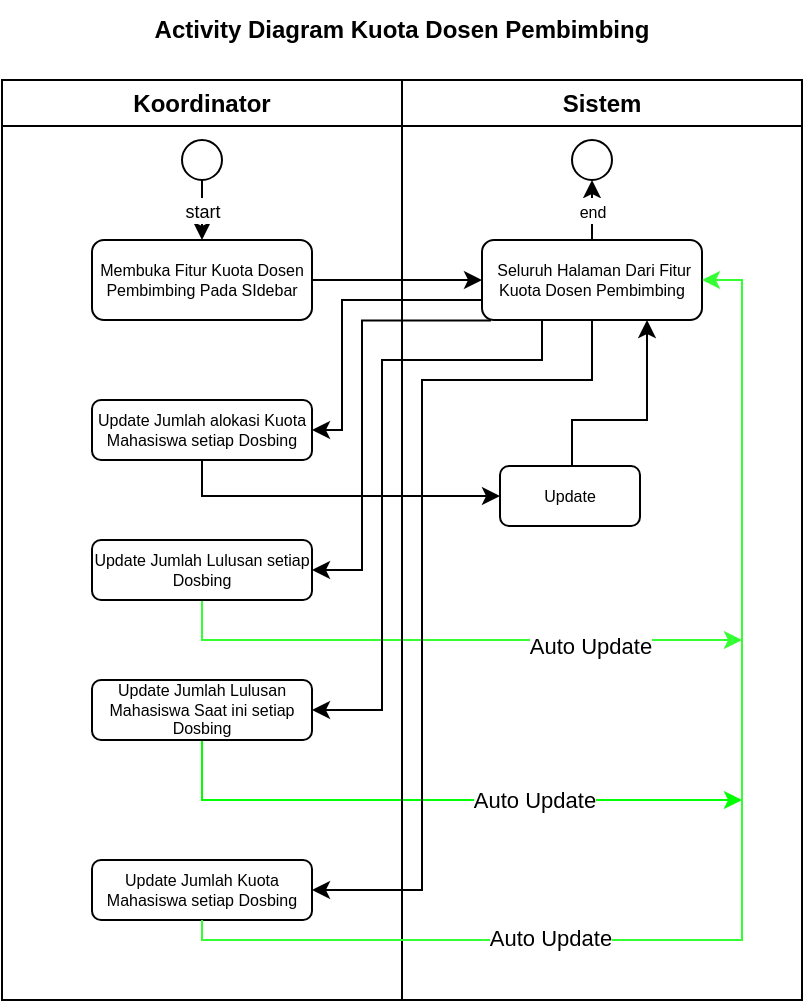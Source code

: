 <mxfile version="25.0.3">
  <diagram name="Page-1" id="aebvAJJ-pmm3XplQpBE-">
    <mxGraphModel dx="488" dy="280" grid="1" gridSize="10" guides="1" tooltips="1" connect="1" arrows="1" fold="1" page="1" pageScale="1" pageWidth="850" pageHeight="1100" math="0" shadow="0">
      <root>
        <mxCell id="0" />
        <mxCell id="1" parent="0" />
        <mxCell id="eZifbYopSV_gOOx9Nw91-69" value="Koordinator" style="swimlane;whiteSpace=wrap;html=1;" parent="1" vertex="1">
          <mxGeometry x="210" y="140" width="200" height="460" as="geometry" />
        </mxCell>
        <mxCell id="eZifbYopSV_gOOx9Nw91-70" value="&lt;font style=&quot;font-size: 9px;&quot;&gt;start&lt;/font&gt;" style="rounded=0;orthogonalLoop=1;jettySize=auto;html=1;" parent="eZifbYopSV_gOOx9Nw91-69" source="eZifbYopSV_gOOx9Nw91-71" target="eZifbYopSV_gOOx9Nw91-72" edge="1">
          <mxGeometry relative="1" as="geometry" />
        </mxCell>
        <mxCell id="eZifbYopSV_gOOx9Nw91-71" value="" style="ellipse;whiteSpace=wrap;html=1;aspect=fixed;" parent="eZifbYopSV_gOOx9Nw91-69" vertex="1">
          <mxGeometry x="90" y="30" width="20" height="20" as="geometry" />
        </mxCell>
        <mxCell id="eZifbYopSV_gOOx9Nw91-72" value="Membuka Fitur Kuota Dosen Pembimbing Pada SIdebar" style="rounded=1;whiteSpace=wrap;html=1;fontSize=8;" parent="eZifbYopSV_gOOx9Nw91-69" vertex="1">
          <mxGeometry x="45" y="80" width="110" height="40" as="geometry" />
        </mxCell>
        <mxCell id="eZifbYopSV_gOOx9Nw91-74" value="Update Jumlah alokasi Kuota Mahasiswa setiap Dosbing" style="rounded=1;whiteSpace=wrap;html=1;fontSize=8;" parent="eZifbYopSV_gOOx9Nw91-69" vertex="1">
          <mxGeometry x="45" y="160" width="110" height="30" as="geometry" />
        </mxCell>
        <mxCell id="eZifbYopSV_gOOx9Nw91-114" style="edgeStyle=orthogonalEdgeStyle;rounded=0;orthogonalLoop=1;jettySize=auto;html=1;fillColor=#60a917;strokeColor=#33FF33;" parent="eZifbYopSV_gOOx9Nw91-69" source="eZifbYopSV_gOOx9Nw91-76" edge="1">
          <mxGeometry relative="1" as="geometry">
            <mxPoint x="370" y="280" as="targetPoint" />
            <Array as="points">
              <mxPoint x="100" y="280" />
            </Array>
          </mxGeometry>
        </mxCell>
        <mxCell id="eZifbYopSV_gOOx9Nw91-116" value="Auto Update" style="edgeLabel;html=1;align=center;verticalAlign=middle;resizable=0;points=[];" parent="eZifbYopSV_gOOx9Nw91-114" vertex="1" connectable="0">
          <mxGeometry x="0.471" y="-3" relative="1" as="geometry">
            <mxPoint as="offset" />
          </mxGeometry>
        </mxCell>
        <mxCell id="eZifbYopSV_gOOx9Nw91-76" value="Update Jumlah Lulusan setiap Dosbing" style="rounded=1;whiteSpace=wrap;html=1;fontSize=8;" parent="eZifbYopSV_gOOx9Nw91-69" vertex="1">
          <mxGeometry x="45" y="230" width="110" height="30" as="geometry" />
        </mxCell>
        <mxCell id="eZifbYopSV_gOOx9Nw91-111" style="edgeStyle=orthogonalEdgeStyle;rounded=0;orthogonalLoop=1;jettySize=auto;html=1;fillColor=#008a00;strokeColor=#00ff00;" parent="eZifbYopSV_gOOx9Nw91-69" source="eZifbYopSV_gOOx9Nw91-78" edge="1">
          <mxGeometry relative="1" as="geometry">
            <mxPoint x="370" y="360" as="targetPoint" />
            <Array as="points">
              <mxPoint x="100" y="360" />
            </Array>
          </mxGeometry>
        </mxCell>
        <mxCell id="eZifbYopSV_gOOx9Nw91-117" value="Auto Update" style="edgeLabel;html=1;align=center;verticalAlign=middle;resizable=0;points=[];" parent="eZifbYopSV_gOOx9Nw91-111" vertex="1" connectable="0">
          <mxGeometry x="0.304" relative="1" as="geometry">
            <mxPoint as="offset" />
          </mxGeometry>
        </mxCell>
        <mxCell id="eZifbYopSV_gOOx9Nw91-78" value="Update Jumlah Lulusan Mahasiswa Saat ini setiap Dosbing" style="rounded=1;whiteSpace=wrap;html=1;fontSize=8;" parent="eZifbYopSV_gOOx9Nw91-69" vertex="1">
          <mxGeometry x="45" y="300" width="110" height="30" as="geometry" />
        </mxCell>
        <mxCell id="eZifbYopSV_gOOx9Nw91-100" value="Update Jumlah Kuota Mahasiswa setiap Dosbing" style="rounded=1;whiteSpace=wrap;html=1;fontSize=8;" parent="eZifbYopSV_gOOx9Nw91-69" vertex="1">
          <mxGeometry x="45" y="390" width="110" height="30" as="geometry" />
        </mxCell>
        <mxCell id="eZifbYopSV_gOOx9Nw91-80" value="Sistem" style="swimlane;whiteSpace=wrap;html=1;" parent="1" vertex="1">
          <mxGeometry x="410" y="140" width="200" height="460" as="geometry" />
        </mxCell>
        <mxCell id="eZifbYopSV_gOOx9Nw91-81" value="&lt;font style=&quot;font-size: 8px;&quot;&gt;end&lt;/font&gt;" style="edgeStyle=orthogonalEdgeStyle;rounded=0;orthogonalLoop=1;jettySize=auto;html=1;entryX=0.5;entryY=1;entryDx=0;entryDy=0;" parent="eZifbYopSV_gOOx9Nw91-80" source="eZifbYopSV_gOOx9Nw91-82" target="eZifbYopSV_gOOx9Nw91-87" edge="1">
          <mxGeometry relative="1" as="geometry" />
        </mxCell>
        <mxCell id="eZifbYopSV_gOOx9Nw91-82" value="&amp;nbsp;Seluruh Halaman Dari Fitur Kuota Dosen Pembimbing" style="rounded=1;whiteSpace=wrap;html=1;fontSize=8;" parent="eZifbYopSV_gOOx9Nw91-80" vertex="1">
          <mxGeometry x="40" y="80" width="110" height="40" as="geometry" />
        </mxCell>
        <mxCell id="eZifbYopSV_gOOx9Nw91-115" style="edgeStyle=orthogonalEdgeStyle;rounded=0;orthogonalLoop=1;jettySize=auto;html=1;entryX=0.75;entryY=1;entryDx=0;entryDy=0;" parent="eZifbYopSV_gOOx9Nw91-80" source="eZifbYopSV_gOOx9Nw91-83" target="eZifbYopSV_gOOx9Nw91-82" edge="1">
          <mxGeometry relative="1" as="geometry">
            <Array as="points">
              <mxPoint x="85" y="170" />
              <mxPoint x="123" y="170" />
            </Array>
          </mxGeometry>
        </mxCell>
        <mxCell id="eZifbYopSV_gOOx9Nw91-83" value="Update" style="rounded=1;whiteSpace=wrap;html=1;fontSize=8;" parent="eZifbYopSV_gOOx9Nw91-80" vertex="1">
          <mxGeometry x="49" y="193" width="70" height="30" as="geometry" />
        </mxCell>
        <mxCell id="eZifbYopSV_gOOx9Nw91-87" value="" style="ellipse;whiteSpace=wrap;html=1;aspect=fixed;" parent="eZifbYopSV_gOOx9Nw91-80" vertex="1">
          <mxGeometry x="85" y="30" width="20" height="20" as="geometry" />
        </mxCell>
        <mxCell id="eZifbYopSV_gOOx9Nw91-91" value="&lt;b&gt;Activity Diagram Kuota Dosen Pembimbing&lt;/b&gt;" style="text;html=1;align=center;verticalAlign=middle;whiteSpace=wrap;rounded=0;" parent="1" vertex="1">
          <mxGeometry x="280" y="100" width="260" height="30" as="geometry" />
        </mxCell>
        <mxCell id="eZifbYopSV_gOOx9Nw91-92" style="rounded=0;orthogonalLoop=1;jettySize=auto;html=1;entryX=0;entryY=0.5;entryDx=0;entryDy=0;" parent="1" source="eZifbYopSV_gOOx9Nw91-72" target="eZifbYopSV_gOOx9Nw91-82" edge="1">
          <mxGeometry relative="1" as="geometry" />
        </mxCell>
        <mxCell id="eZifbYopSV_gOOx9Nw91-93" style="rounded=0;orthogonalLoop=1;jettySize=auto;html=1;entryX=1;entryY=0.5;entryDx=0;entryDy=0;edgeStyle=orthogonalEdgeStyle;" parent="1" source="eZifbYopSV_gOOx9Nw91-82" target="eZifbYopSV_gOOx9Nw91-74" edge="1">
          <mxGeometry relative="1" as="geometry">
            <Array as="points">
              <mxPoint x="380" y="250" />
              <mxPoint x="380" y="315" />
            </Array>
          </mxGeometry>
        </mxCell>
        <mxCell id="eZifbYopSV_gOOx9Nw91-95" style="rounded=0;orthogonalLoop=1;jettySize=auto;html=1;entryX=1;entryY=0.5;entryDx=0;entryDy=0;edgeStyle=orthogonalEdgeStyle;exitX=0.041;exitY=1.006;exitDx=0;exitDy=0;exitPerimeter=0;" parent="1" source="eZifbYopSV_gOOx9Nw91-82" target="eZifbYopSV_gOOx9Nw91-76" edge="1">
          <mxGeometry relative="1" as="geometry">
            <Array as="points">
              <mxPoint x="390" y="260" />
              <mxPoint x="390" y="385" />
            </Array>
          </mxGeometry>
        </mxCell>
        <mxCell id="eZifbYopSV_gOOx9Nw91-96" style="rounded=0;orthogonalLoop=1;jettySize=auto;html=1;entryX=1;entryY=0.5;entryDx=0;entryDy=0;edgeStyle=orthogonalEdgeStyle;" parent="1" source="eZifbYopSV_gOOx9Nw91-82" target="eZifbYopSV_gOOx9Nw91-78" edge="1">
          <mxGeometry relative="1" as="geometry">
            <Array as="points">
              <mxPoint x="480" y="280" />
              <mxPoint x="400" y="280" />
              <mxPoint x="400" y="455" />
            </Array>
          </mxGeometry>
        </mxCell>
        <mxCell id="eZifbYopSV_gOOx9Nw91-103" style="edgeStyle=orthogonalEdgeStyle;rounded=0;orthogonalLoop=1;jettySize=auto;html=1;entryX=1;entryY=0.5;entryDx=0;entryDy=0;" parent="1" source="eZifbYopSV_gOOx9Nw91-82" target="eZifbYopSV_gOOx9Nw91-100" edge="1">
          <mxGeometry relative="1" as="geometry">
            <Array as="points">
              <mxPoint x="505" y="290" />
              <mxPoint x="420" y="290" />
              <mxPoint x="420" y="545" />
            </Array>
          </mxGeometry>
        </mxCell>
        <mxCell id="eZifbYopSV_gOOx9Nw91-107" value="" style="edgeStyle=orthogonalEdgeStyle;rounded=0;orthogonalLoop=1;jettySize=auto;html=1;entryX=1;entryY=0.5;entryDx=0;entryDy=0;fillColor=#008a00;strokeColor=#33FF33;" parent="1" source="eZifbYopSV_gOOx9Nw91-100" target="eZifbYopSV_gOOx9Nw91-82" edge="1">
          <mxGeometry relative="1" as="geometry">
            <Array as="points">
              <mxPoint x="310" y="570" />
              <mxPoint x="580" y="570" />
              <mxPoint x="580" y="240" />
            </Array>
          </mxGeometry>
        </mxCell>
        <mxCell id="2rrmoQmmA3TuBjR7onX3-1" value="Auto Update" style="edgeLabel;html=1;align=center;verticalAlign=middle;resizable=0;points=[];" vertex="1" connectable="0" parent="eZifbYopSV_gOOx9Nw91-107">
          <mxGeometry x="-0.416" y="1" relative="1" as="geometry">
            <mxPoint as="offset" />
          </mxGeometry>
        </mxCell>
        <mxCell id="2rrmoQmmA3TuBjR7onX3-3" style="edgeStyle=orthogonalEdgeStyle;rounded=0;orthogonalLoop=1;jettySize=auto;html=1;entryX=0;entryY=0.5;entryDx=0;entryDy=0;" edge="1" parent="1" source="eZifbYopSV_gOOx9Nw91-74" target="eZifbYopSV_gOOx9Nw91-83">
          <mxGeometry relative="1" as="geometry">
            <Array as="points">
              <mxPoint x="310" y="348" />
            </Array>
          </mxGeometry>
        </mxCell>
      </root>
    </mxGraphModel>
  </diagram>
</mxfile>
